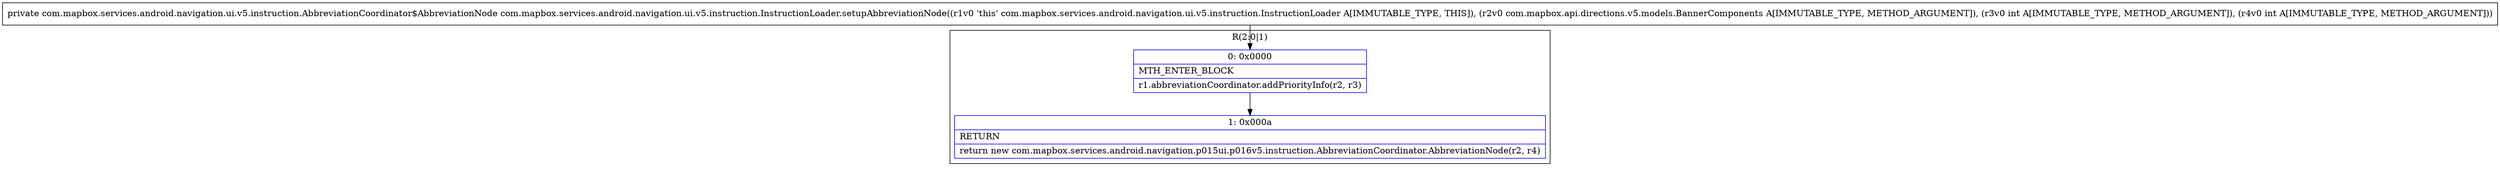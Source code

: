 digraph "CFG forcom.mapbox.services.android.navigation.ui.v5.instruction.InstructionLoader.setupAbbreviationNode(Lcom\/mapbox\/api\/directions\/v5\/models\/BannerComponents;II)Lcom\/mapbox\/services\/android\/navigation\/ui\/v5\/instruction\/AbbreviationCoordinator$AbbreviationNode;" {
subgraph cluster_Region_1371093399 {
label = "R(2:0|1)";
node [shape=record,color=blue];
Node_0 [shape=record,label="{0\:\ 0x0000|MTH_ENTER_BLOCK\l|r1.abbreviationCoordinator.addPriorityInfo(r2, r3)\l}"];
Node_1 [shape=record,label="{1\:\ 0x000a|RETURN\l|return new com.mapbox.services.android.navigation.p015ui.p016v5.instruction.AbbreviationCoordinator.AbbreviationNode(r2, r4)\l}"];
}
MethodNode[shape=record,label="{private com.mapbox.services.android.navigation.ui.v5.instruction.AbbreviationCoordinator$AbbreviationNode com.mapbox.services.android.navigation.ui.v5.instruction.InstructionLoader.setupAbbreviationNode((r1v0 'this' com.mapbox.services.android.navigation.ui.v5.instruction.InstructionLoader A[IMMUTABLE_TYPE, THIS]), (r2v0 com.mapbox.api.directions.v5.models.BannerComponents A[IMMUTABLE_TYPE, METHOD_ARGUMENT]), (r3v0 int A[IMMUTABLE_TYPE, METHOD_ARGUMENT]), (r4v0 int A[IMMUTABLE_TYPE, METHOD_ARGUMENT])) }"];
MethodNode -> Node_0;
Node_0 -> Node_1;
}

